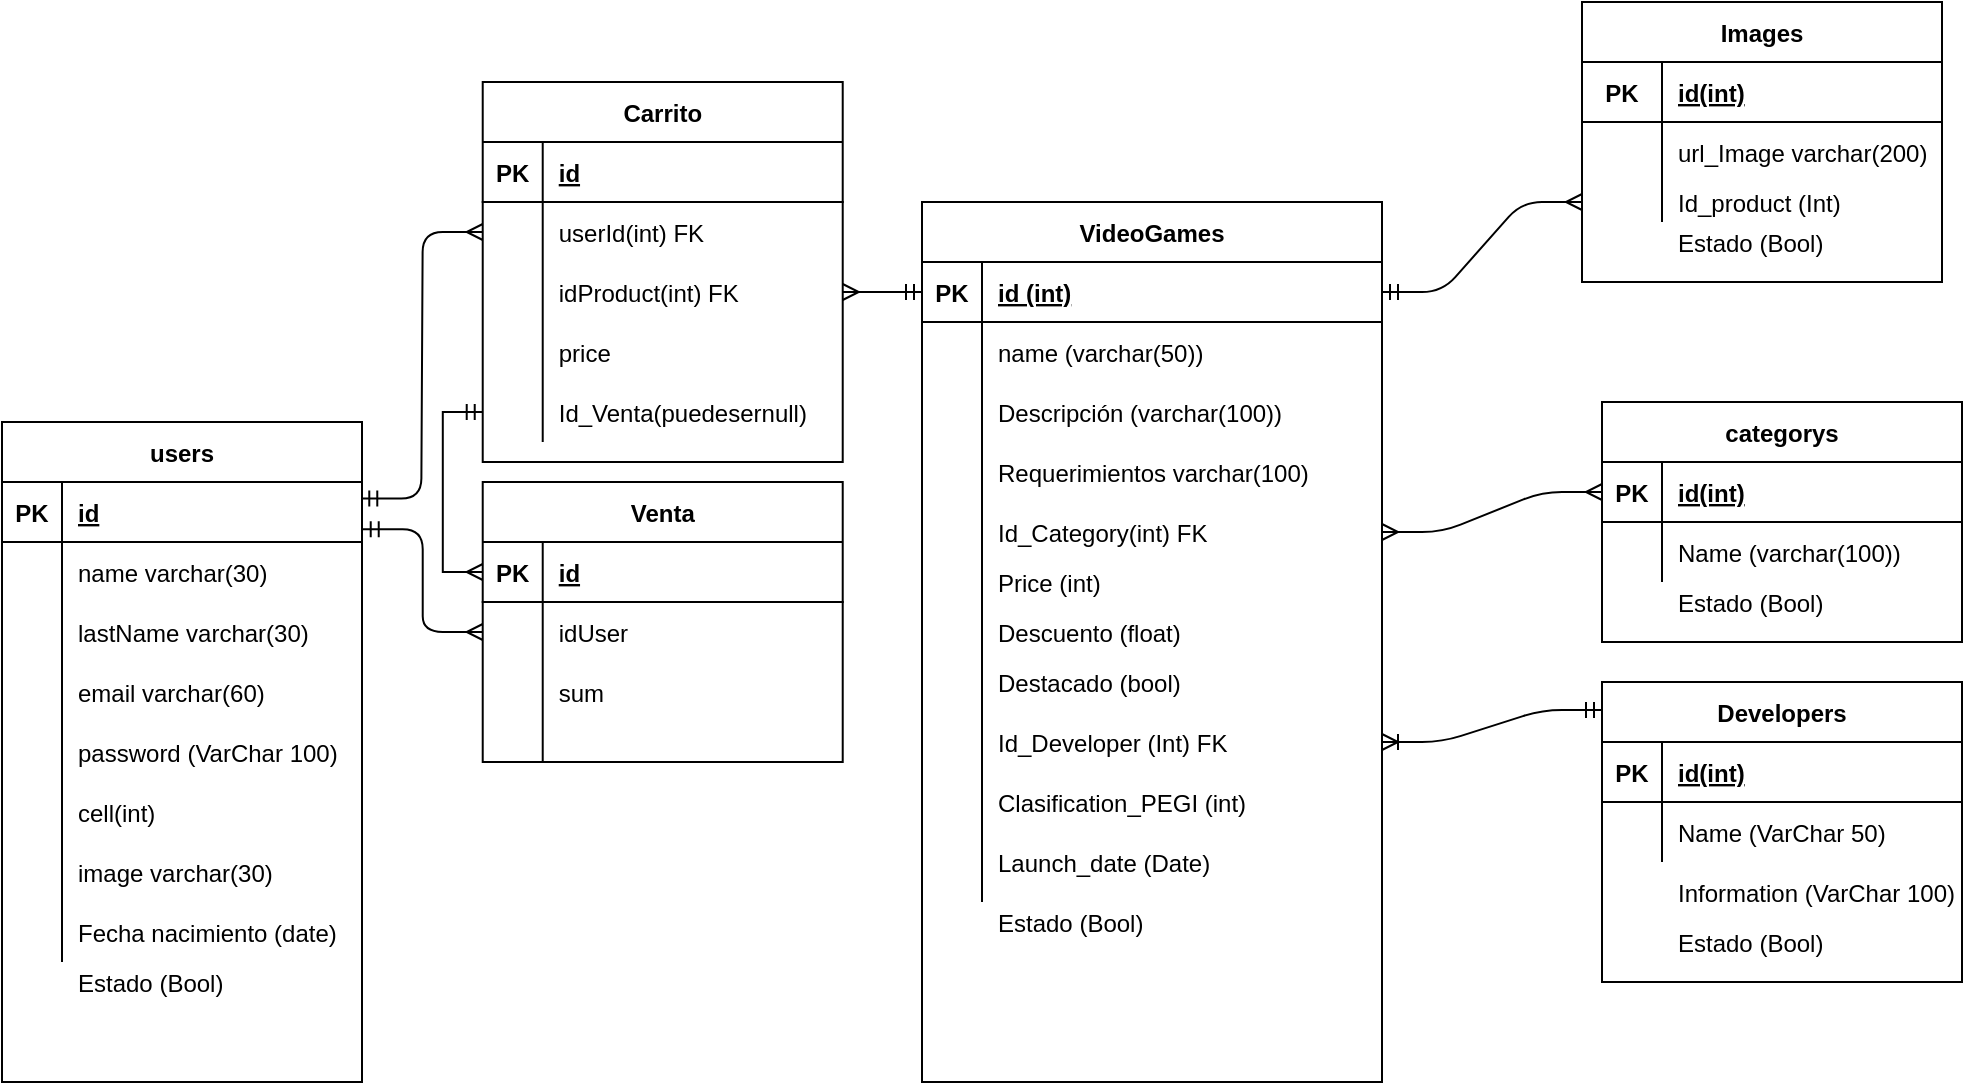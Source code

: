 <mxfile version="15.6.8" type="device"><diagram name="Modelo relacional" id="6133507b-19e7-1e82-6fc7-422aa6c4b21f"><mxGraphModel dx="998" dy="548" grid="1" gridSize="10" guides="1" tooltips="1" connect="1" arrows="1" fold="1" page="1" pageScale="1" pageWidth="1100" pageHeight="850" background="none" math="0" shadow="0"><root><mxCell id="0"/><mxCell id="1" parent="0"/><mxCell id="cuTHLiS8lx6XNoik2jn8-1" value="VideoGames" style="shape=table;startSize=30;container=1;collapsible=1;childLayout=tableLayout;fixedRows=1;rowLines=0;fontStyle=1;align=center;resizeLast=1;" parent="1" vertex="1"><mxGeometry x="480" y="260" width="230" height="440" as="geometry"/></mxCell><mxCell id="cuTHLiS8lx6XNoik2jn8-2" value="" style="shape=partialRectangle;collapsible=0;dropTarget=0;pointerEvents=0;fillColor=none;top=0;left=0;bottom=1;right=0;points=[[0,0.5],[1,0.5]];portConstraint=eastwest;" parent="cuTHLiS8lx6XNoik2jn8-1" vertex="1"><mxGeometry y="30" width="230" height="30" as="geometry"/></mxCell><mxCell id="cuTHLiS8lx6XNoik2jn8-3" value="PK" style="shape=partialRectangle;connectable=0;fillColor=none;top=0;left=0;bottom=0;right=0;fontStyle=1;overflow=hidden;" parent="cuTHLiS8lx6XNoik2jn8-2" vertex="1"><mxGeometry width="30" height="30" as="geometry"><mxRectangle width="30" height="30" as="alternateBounds"/></mxGeometry></mxCell><mxCell id="cuTHLiS8lx6XNoik2jn8-4" value="id (int)" style="shape=partialRectangle;connectable=0;fillColor=none;top=0;left=0;bottom=0;right=0;align=left;spacingLeft=6;fontStyle=5;overflow=hidden;" parent="cuTHLiS8lx6XNoik2jn8-2" vertex="1"><mxGeometry x="30" width="200" height="30" as="geometry"><mxRectangle width="200" height="30" as="alternateBounds"/></mxGeometry></mxCell><mxCell id="cuTHLiS8lx6XNoik2jn8-5" value="" style="shape=partialRectangle;collapsible=0;dropTarget=0;pointerEvents=0;fillColor=none;top=0;left=0;bottom=0;right=0;points=[[0,0.5],[1,0.5]];portConstraint=eastwest;" parent="cuTHLiS8lx6XNoik2jn8-1" vertex="1"><mxGeometry y="60" width="230" height="30" as="geometry"/></mxCell><mxCell id="cuTHLiS8lx6XNoik2jn8-6" value="" style="shape=partialRectangle;connectable=0;fillColor=none;top=0;left=0;bottom=0;right=0;editable=1;overflow=hidden;" parent="cuTHLiS8lx6XNoik2jn8-5" vertex="1"><mxGeometry width="30" height="30" as="geometry"><mxRectangle width="30" height="30" as="alternateBounds"/></mxGeometry></mxCell><mxCell id="cuTHLiS8lx6XNoik2jn8-7" value="name (varchar(50))    " style="shape=partialRectangle;connectable=0;fillColor=none;top=0;left=0;bottom=0;right=0;align=left;spacingLeft=6;overflow=hidden;" parent="cuTHLiS8lx6XNoik2jn8-5" vertex="1"><mxGeometry x="30" width="200" height="30" as="geometry"><mxRectangle width="200" height="30" as="alternateBounds"/></mxGeometry></mxCell><mxCell id="cuTHLiS8lx6XNoik2jn8-8" value="" style="shape=partialRectangle;collapsible=0;dropTarget=0;pointerEvents=0;fillColor=none;top=0;left=0;bottom=0;right=0;points=[[0,0.5],[1,0.5]];portConstraint=eastwest;" parent="cuTHLiS8lx6XNoik2jn8-1" vertex="1"><mxGeometry y="90" width="230" height="30" as="geometry"/></mxCell><mxCell id="cuTHLiS8lx6XNoik2jn8-9" value="" style="shape=partialRectangle;connectable=0;fillColor=none;top=0;left=0;bottom=0;right=0;editable=1;overflow=hidden;" parent="cuTHLiS8lx6XNoik2jn8-8" vertex="1"><mxGeometry width="30" height="30" as="geometry"><mxRectangle width="30" height="30" as="alternateBounds"/></mxGeometry></mxCell><mxCell id="cuTHLiS8lx6XNoik2jn8-10" value="Descripción (varchar(100))" style="shape=partialRectangle;connectable=0;fillColor=none;top=0;left=0;bottom=0;right=0;align=left;spacingLeft=6;overflow=hidden;" parent="cuTHLiS8lx6XNoik2jn8-8" vertex="1"><mxGeometry x="30" width="200" height="30" as="geometry"><mxRectangle width="200" height="30" as="alternateBounds"/></mxGeometry></mxCell><mxCell id="cuTHLiS8lx6XNoik2jn8-20" value="" style="shape=partialRectangle;collapsible=0;dropTarget=0;pointerEvents=0;fillColor=none;top=0;left=0;bottom=0;right=0;points=[[0,0.5],[1,0.5]];portConstraint=eastwest;" parent="cuTHLiS8lx6XNoik2jn8-1" vertex="1"><mxGeometry y="120" width="230" height="30" as="geometry"/></mxCell><mxCell id="cuTHLiS8lx6XNoik2jn8-21" value="" style="shape=partialRectangle;connectable=0;fillColor=none;top=0;left=0;bottom=0;right=0;editable=1;overflow=hidden;" parent="cuTHLiS8lx6XNoik2jn8-20" vertex="1"><mxGeometry width="30" height="30" as="geometry"><mxRectangle width="30" height="30" as="alternateBounds"/></mxGeometry></mxCell><mxCell id="cuTHLiS8lx6XNoik2jn8-22" value="Requerimientos varchar(100)" style="shape=partialRectangle;connectable=0;fillColor=none;top=0;left=0;bottom=0;right=0;align=left;spacingLeft=6;overflow=hidden;" parent="cuTHLiS8lx6XNoik2jn8-20" vertex="1"><mxGeometry x="30" width="200" height="30" as="geometry"><mxRectangle width="200" height="30" as="alternateBounds"/></mxGeometry></mxCell><mxCell id="cuTHLiS8lx6XNoik2jn8-11" value="" style="shape=partialRectangle;collapsible=0;dropTarget=0;pointerEvents=0;fillColor=none;top=0;left=0;bottom=0;right=0;points=[[0,0.5],[1,0.5]];portConstraint=eastwest;" parent="cuTHLiS8lx6XNoik2jn8-1" vertex="1"><mxGeometry y="150" width="230" height="30" as="geometry"/></mxCell><mxCell id="cuTHLiS8lx6XNoik2jn8-12" value="" style="shape=partialRectangle;connectable=0;fillColor=none;top=0;left=0;bottom=0;right=0;editable=1;overflow=hidden;" parent="cuTHLiS8lx6XNoik2jn8-11" vertex="1"><mxGeometry width="30" height="30" as="geometry"><mxRectangle width="30" height="30" as="alternateBounds"/></mxGeometry></mxCell><mxCell id="cuTHLiS8lx6XNoik2jn8-13" value="Id_Category(int) FK" style="shape=partialRectangle;connectable=0;fillColor=none;top=0;left=0;bottom=0;right=0;align=left;spacingLeft=6;overflow=hidden;" parent="cuTHLiS8lx6XNoik2jn8-11" vertex="1"><mxGeometry x="30" width="200" height="30" as="geometry"><mxRectangle width="200" height="30" as="alternateBounds"/></mxGeometry></mxCell><mxCell id="cuTHLiS8lx6XNoik2jn8-14" value="" style="shape=partialRectangle;collapsible=0;dropTarget=0;pointerEvents=0;fillColor=none;top=0;left=0;bottom=0;right=0;points=[[0,0.5],[1,0.5]];portConstraint=eastwest;" parent="cuTHLiS8lx6XNoik2jn8-1" vertex="1"><mxGeometry y="180" width="230" height="20" as="geometry"/></mxCell><mxCell id="cuTHLiS8lx6XNoik2jn8-15" value="" style="shape=partialRectangle;connectable=0;fillColor=none;top=0;left=0;bottom=0;right=0;editable=1;overflow=hidden;" parent="cuTHLiS8lx6XNoik2jn8-14" vertex="1"><mxGeometry width="30" height="20" as="geometry"><mxRectangle width="30" height="20" as="alternateBounds"/></mxGeometry></mxCell><mxCell id="cuTHLiS8lx6XNoik2jn8-16" value="Price (int)" style="shape=partialRectangle;connectable=0;fillColor=none;top=0;left=0;bottom=0;right=0;align=left;spacingLeft=6;overflow=hidden;" parent="cuTHLiS8lx6XNoik2jn8-14" vertex="1"><mxGeometry x="30" width="200" height="20" as="geometry"><mxRectangle width="200" height="20" as="alternateBounds"/></mxGeometry></mxCell><mxCell id="cuTHLiS8lx6XNoik2jn8-17" value="" style="shape=partialRectangle;collapsible=0;dropTarget=0;pointerEvents=0;fillColor=none;top=0;left=0;bottom=0;right=0;points=[[0,0.5],[1,0.5]];portConstraint=eastwest;" parent="cuTHLiS8lx6XNoik2jn8-1" vertex="1"><mxGeometry y="200" width="230" height="20" as="geometry"/></mxCell><mxCell id="cuTHLiS8lx6XNoik2jn8-18" value="" style="shape=partialRectangle;connectable=0;fillColor=none;top=0;left=0;bottom=0;right=0;editable=1;overflow=hidden;" parent="cuTHLiS8lx6XNoik2jn8-17" vertex="1"><mxGeometry width="30" height="20" as="geometry"><mxRectangle width="30" height="20" as="alternateBounds"/></mxGeometry></mxCell><mxCell id="cuTHLiS8lx6XNoik2jn8-19" value="" style="shape=partialRectangle;connectable=0;fillColor=none;top=0;left=0;bottom=0;right=0;align=left;spacingLeft=6;overflow=hidden;" parent="cuTHLiS8lx6XNoik2jn8-17" vertex="1"><mxGeometry x="30" width="200" height="20" as="geometry"><mxRectangle width="200" height="20" as="alternateBounds"/></mxGeometry></mxCell><mxCell id="cuTHLiS8lx6XNoik2jn8-29" value="" style="shape=partialRectangle;collapsible=0;dropTarget=0;pointerEvents=0;fillColor=none;top=0;left=0;bottom=0;right=0;points=[[0,0.5],[1,0.5]];portConstraint=eastwest;" parent="cuTHLiS8lx6XNoik2jn8-1" vertex="1"><mxGeometry y="220" width="230" height="30" as="geometry"/></mxCell><mxCell id="cuTHLiS8lx6XNoik2jn8-30" value="" style="shape=partialRectangle;connectable=0;fillColor=none;top=0;left=0;bottom=0;right=0;editable=1;overflow=hidden;" parent="cuTHLiS8lx6XNoik2jn8-29" vertex="1"><mxGeometry width="30" height="30" as="geometry"><mxRectangle width="30" height="30" as="alternateBounds"/></mxGeometry></mxCell><mxCell id="cuTHLiS8lx6XNoik2jn8-31" value="" style="shape=partialRectangle;connectable=0;fillColor=none;top=0;left=0;bottom=0;right=0;align=left;spacingLeft=6;overflow=hidden;" parent="cuTHLiS8lx6XNoik2jn8-29" vertex="1"><mxGeometry x="30" width="200" height="30" as="geometry"><mxRectangle width="200" height="30" as="alternateBounds"/></mxGeometry></mxCell><mxCell id="cuTHLiS8lx6XNoik2jn8-32" value="" style="shape=partialRectangle;collapsible=0;dropTarget=0;pointerEvents=0;fillColor=none;top=0;left=0;bottom=0;right=0;points=[[0,0.5],[1,0.5]];portConstraint=eastwest;" parent="cuTHLiS8lx6XNoik2jn8-1" vertex="1"><mxGeometry y="250" width="230" height="100" as="geometry"/></mxCell><mxCell id="cuTHLiS8lx6XNoik2jn8-33" value="" style="shape=partialRectangle;connectable=0;fillColor=none;top=0;left=0;bottom=0;right=0;editable=1;overflow=hidden;" parent="cuTHLiS8lx6XNoik2jn8-32" vertex="1"><mxGeometry width="30" height="100" as="geometry"><mxRectangle width="30" height="100" as="alternateBounds"/></mxGeometry></mxCell><mxCell id="cuTHLiS8lx6XNoik2jn8-34" value="" style="shape=partialRectangle;connectable=0;fillColor=none;top=0;left=0;bottom=0;right=0;align=left;spacingLeft=6;overflow=hidden;" parent="cuTHLiS8lx6XNoik2jn8-32" vertex="1"><mxGeometry x="30" width="200" height="100" as="geometry"><mxRectangle width="200" height="100" as="alternateBounds"/></mxGeometry></mxCell><mxCell id="cuTHLiS8lx6XNoik2jn8-35" value="categorys" style="shape=table;startSize=30;container=1;collapsible=1;childLayout=tableLayout;fixedRows=1;rowLines=0;fontStyle=1;align=center;resizeLast=1;" parent="1" vertex="1"><mxGeometry x="820" y="360" width="180" height="120" as="geometry"/></mxCell><mxCell id="cuTHLiS8lx6XNoik2jn8-36" value="" style="shape=partialRectangle;collapsible=0;dropTarget=0;pointerEvents=0;fillColor=none;top=0;left=0;bottom=1;right=0;points=[[0,0.5],[1,0.5]];portConstraint=eastwest;" parent="cuTHLiS8lx6XNoik2jn8-35" vertex="1"><mxGeometry y="30" width="180" height="30" as="geometry"/></mxCell><mxCell id="cuTHLiS8lx6XNoik2jn8-37" value="PK" style="shape=partialRectangle;connectable=0;fillColor=none;top=0;left=0;bottom=0;right=0;fontStyle=1;overflow=hidden;" parent="cuTHLiS8lx6XNoik2jn8-36" vertex="1"><mxGeometry width="30" height="30" as="geometry"><mxRectangle width="30" height="30" as="alternateBounds"/></mxGeometry></mxCell><mxCell id="cuTHLiS8lx6XNoik2jn8-38" value="id(int)" style="shape=partialRectangle;connectable=0;fillColor=none;top=0;left=0;bottom=0;right=0;align=left;spacingLeft=6;fontStyle=5;overflow=hidden;" parent="cuTHLiS8lx6XNoik2jn8-36" vertex="1"><mxGeometry x="30" width="150" height="30" as="geometry"><mxRectangle width="150" height="30" as="alternateBounds"/></mxGeometry></mxCell><mxCell id="cuTHLiS8lx6XNoik2jn8-39" value="" style="shape=partialRectangle;collapsible=0;dropTarget=0;pointerEvents=0;fillColor=none;top=0;left=0;bottom=0;right=0;points=[[0,0.5],[1,0.5]];portConstraint=eastwest;" parent="cuTHLiS8lx6XNoik2jn8-35" vertex="1"><mxGeometry y="60" width="180" height="30" as="geometry"/></mxCell><mxCell id="cuTHLiS8lx6XNoik2jn8-40" value="" style="shape=partialRectangle;connectable=0;fillColor=none;top=0;left=0;bottom=0;right=0;editable=1;overflow=hidden;" parent="cuTHLiS8lx6XNoik2jn8-39" vertex="1"><mxGeometry width="30" height="30" as="geometry"><mxRectangle width="30" height="30" as="alternateBounds"/></mxGeometry></mxCell><mxCell id="cuTHLiS8lx6XNoik2jn8-41" value="Name (varchar(100))" style="shape=partialRectangle;connectable=0;fillColor=none;top=0;left=0;bottom=0;right=0;align=left;spacingLeft=6;overflow=hidden;" parent="cuTHLiS8lx6XNoik2jn8-39" vertex="1"><mxGeometry x="30" width="150" height="30" as="geometry"><mxRectangle width="150" height="30" as="alternateBounds"/></mxGeometry></mxCell><mxCell id="cuTHLiS8lx6XNoik2jn8-42" value="" style="edgeStyle=entityRelationEdgeStyle;fontSize=12;html=1;endArrow=ERmany;startArrow=ERmany;endFill=0;exitX=0;exitY=0.5;exitDx=0;exitDy=0;startFill=0;entryX=1;entryY=0.5;entryDx=0;entryDy=0;" parent="1" source="cuTHLiS8lx6XNoik2jn8-36" target="cuTHLiS8lx6XNoik2jn8-11" edge="1"><mxGeometry width="100" height="100" relative="1" as="geometry"><mxPoint x="780" y="520" as="sourcePoint"/><mxPoint x="770" y="470" as="targetPoint"/></mxGeometry></mxCell><mxCell id="cuTHLiS8lx6XNoik2jn8-43" value="Images" style="shape=table;startSize=30;container=1;collapsible=1;childLayout=tableLayout;fixedRows=1;rowLines=0;fontStyle=1;align=center;resizeLast=1;" parent="1" vertex="1"><mxGeometry x="810" y="160" width="180" height="140" as="geometry"/></mxCell><mxCell id="cuTHLiS8lx6XNoik2jn8-44" value="" style="shape=partialRectangle;collapsible=0;dropTarget=0;pointerEvents=0;fillColor=none;top=0;left=0;bottom=1;right=0;points=[[0,0.5],[1,0.5]];portConstraint=eastwest;" parent="cuTHLiS8lx6XNoik2jn8-43" vertex="1"><mxGeometry y="30" width="180" height="30" as="geometry"/></mxCell><mxCell id="cuTHLiS8lx6XNoik2jn8-45" value="PK" style="shape=partialRectangle;connectable=0;fillColor=none;top=0;left=0;bottom=0;right=0;fontStyle=1;overflow=hidden;" parent="cuTHLiS8lx6XNoik2jn8-44" vertex="1"><mxGeometry width="40" height="30" as="geometry"><mxRectangle width="40" height="30" as="alternateBounds"/></mxGeometry></mxCell><mxCell id="cuTHLiS8lx6XNoik2jn8-46" value="id(int)" style="shape=partialRectangle;connectable=0;fillColor=none;top=0;left=0;bottom=0;right=0;align=left;spacingLeft=6;fontStyle=5;overflow=hidden;" parent="cuTHLiS8lx6XNoik2jn8-44" vertex="1"><mxGeometry x="40" width="140" height="30" as="geometry"><mxRectangle width="140" height="30" as="alternateBounds"/></mxGeometry></mxCell><mxCell id="cuTHLiS8lx6XNoik2jn8-47" value="" style="shape=partialRectangle;collapsible=0;dropTarget=0;pointerEvents=0;fillColor=none;top=0;left=0;bottom=0;right=0;points=[[0,0.5],[1,0.5]];portConstraint=eastwest;" parent="cuTHLiS8lx6XNoik2jn8-43" vertex="1"><mxGeometry y="60" width="180" height="30" as="geometry"/></mxCell><mxCell id="cuTHLiS8lx6XNoik2jn8-48" value="" style="shape=partialRectangle;connectable=0;fillColor=none;top=0;left=0;bottom=0;right=0;editable=1;overflow=hidden;" parent="cuTHLiS8lx6XNoik2jn8-47" vertex="1"><mxGeometry width="40" height="30" as="geometry"><mxRectangle width="40" height="30" as="alternateBounds"/></mxGeometry></mxCell><mxCell id="cuTHLiS8lx6XNoik2jn8-49" value="url_Image varchar(200)" style="shape=partialRectangle;connectable=0;fillColor=none;top=0;left=0;bottom=0;right=0;align=left;spacingLeft=6;overflow=hidden;" parent="cuTHLiS8lx6XNoik2jn8-47" vertex="1"><mxGeometry x="40" width="140" height="30" as="geometry"><mxRectangle width="140" height="30" as="alternateBounds"/></mxGeometry></mxCell><mxCell id="cuTHLiS8lx6XNoik2jn8-50" value="" style="shape=partialRectangle;collapsible=0;dropTarget=0;pointerEvents=0;fillColor=none;top=0;left=0;bottom=0;right=0;points=[[0,0.5],[1,0.5]];portConstraint=eastwest;" parent="cuTHLiS8lx6XNoik2jn8-43" vertex="1"><mxGeometry y="90" width="180" height="20" as="geometry"/></mxCell><mxCell id="cuTHLiS8lx6XNoik2jn8-51" value="" style="shape=partialRectangle;connectable=0;fillColor=none;top=0;left=0;bottom=0;right=0;editable=1;overflow=hidden;" parent="cuTHLiS8lx6XNoik2jn8-50" vertex="1"><mxGeometry width="40" height="20" as="geometry"><mxRectangle width="40" height="20" as="alternateBounds"/></mxGeometry></mxCell><mxCell id="cuTHLiS8lx6XNoik2jn8-52" value="Id_product (Int)" style="shape=partialRectangle;connectable=0;fillColor=none;top=0;left=0;bottom=0;right=0;align=left;spacingLeft=6;overflow=hidden;" parent="cuTHLiS8lx6XNoik2jn8-50" vertex="1"><mxGeometry x="40" width="140" height="20" as="geometry"><mxRectangle width="140" height="20" as="alternateBounds"/></mxGeometry></mxCell><mxCell id="cuTHLiS8lx6XNoik2jn8-53" value="" style="edgeStyle=entityRelationEdgeStyle;fontSize=12;html=1;endArrow=ERmany;startArrow=ERmandOne;endFill=0;exitX=1;exitY=0.5;exitDx=0;exitDy=0;" parent="1" source="cuTHLiS8lx6XNoik2jn8-2" target="cuTHLiS8lx6XNoik2jn8-50" edge="1"><mxGeometry width="100" height="100" relative="1" as="geometry"><mxPoint x="1259.54" y="475.56" as="sourcePoint"/><mxPoint x="1320" y="520" as="targetPoint"/></mxGeometry></mxCell><mxCell id="cuTHLiS8lx6XNoik2jn8-54" value="Descuento (float)" style="shape=partialRectangle;connectable=0;fillColor=none;top=0;left=0;bottom=0;right=0;align=left;spacingLeft=6;overflow=hidden;" parent="1" vertex="1"><mxGeometry x="510" y="460" width="200" height="30" as="geometry"><mxRectangle width="200" height="30" as="alternateBounds"/></mxGeometry></mxCell><mxCell id="cuTHLiS8lx6XNoik2jn8-55" value="Destacado (bool)" style="shape=partialRectangle;connectable=0;fillColor=none;top=0;left=0;bottom=0;right=0;align=left;spacingLeft=6;overflow=hidden;" parent="1" vertex="1"><mxGeometry x="510" y="490" width="200" height="20" as="geometry"><mxRectangle width="200" height="20" as="alternateBounds"/></mxGeometry></mxCell><mxCell id="cuTHLiS8lx6XNoik2jn8-57" value="Id_Developer (Int) FK" style="shape=partialRectangle;connectable=0;fillColor=none;top=0;left=0;bottom=0;right=0;align=left;spacingLeft=6;overflow=hidden;" parent="1" vertex="1"><mxGeometry x="510" y="520" width="200" height="20" as="geometry"><mxRectangle width="200" height="20" as="alternateBounds"/></mxGeometry></mxCell><mxCell id="cuTHLiS8lx6XNoik2jn8-58" value="Developers" style="shape=table;startSize=30;container=1;collapsible=1;childLayout=tableLayout;fixedRows=1;rowLines=0;fontStyle=1;align=center;resizeLast=1;" parent="1" vertex="1"><mxGeometry x="820" y="500" width="180" height="150" as="geometry"/></mxCell><mxCell id="cuTHLiS8lx6XNoik2jn8-59" value="" style="shape=partialRectangle;collapsible=0;dropTarget=0;pointerEvents=0;fillColor=none;top=0;left=0;bottom=1;right=0;points=[[0,0.5],[1,0.5]];portConstraint=eastwest;" parent="cuTHLiS8lx6XNoik2jn8-58" vertex="1"><mxGeometry y="30" width="180" height="30" as="geometry"/></mxCell><mxCell id="cuTHLiS8lx6XNoik2jn8-60" value="PK" style="shape=partialRectangle;connectable=0;fillColor=none;top=0;left=0;bottom=0;right=0;fontStyle=1;overflow=hidden;" parent="cuTHLiS8lx6XNoik2jn8-59" vertex="1"><mxGeometry width="30" height="30" as="geometry"><mxRectangle width="30" height="30" as="alternateBounds"/></mxGeometry></mxCell><mxCell id="cuTHLiS8lx6XNoik2jn8-61" value="id(int)" style="shape=partialRectangle;connectable=0;fillColor=none;top=0;left=0;bottom=0;right=0;align=left;spacingLeft=6;fontStyle=5;overflow=hidden;" parent="cuTHLiS8lx6XNoik2jn8-59" vertex="1"><mxGeometry x="30" width="150" height="30" as="geometry"><mxRectangle width="150" height="30" as="alternateBounds"/></mxGeometry></mxCell><mxCell id="cuTHLiS8lx6XNoik2jn8-62" value="" style="shape=partialRectangle;collapsible=0;dropTarget=0;pointerEvents=0;fillColor=none;top=0;left=0;bottom=0;right=0;points=[[0,0.5],[1,0.5]];portConstraint=eastwest;" parent="cuTHLiS8lx6XNoik2jn8-58" vertex="1"><mxGeometry y="60" width="180" height="30" as="geometry"/></mxCell><mxCell id="cuTHLiS8lx6XNoik2jn8-63" value="" style="shape=partialRectangle;connectable=0;fillColor=none;top=0;left=0;bottom=0;right=0;editable=1;overflow=hidden;" parent="cuTHLiS8lx6XNoik2jn8-62" vertex="1"><mxGeometry width="30" height="30" as="geometry"><mxRectangle width="30" height="30" as="alternateBounds"/></mxGeometry></mxCell><mxCell id="cuTHLiS8lx6XNoik2jn8-64" value="Name (VarChar 50)" style="shape=partialRectangle;connectable=0;fillColor=none;top=0;left=0;bottom=0;right=0;align=left;spacingLeft=6;overflow=hidden;" parent="cuTHLiS8lx6XNoik2jn8-62" vertex="1"><mxGeometry x="30" width="150" height="30" as="geometry"><mxRectangle width="150" height="30" as="alternateBounds"/></mxGeometry></mxCell><mxCell id="cuTHLiS8lx6XNoik2jn8-65" value="" style="edgeStyle=entityRelationEdgeStyle;fontSize=12;html=1;endArrow=ERmandOne;startArrow=ERoneToMany;endFill=0;startFill=0;" parent="1" edge="1"><mxGeometry width="100" height="100" relative="1" as="geometry"><mxPoint x="710" y="530" as="sourcePoint"/><mxPoint x="820" y="514" as="targetPoint"/></mxGeometry></mxCell><mxCell id="cuTHLiS8lx6XNoik2jn8-66" value="users" style="shape=table;startSize=30;container=1;collapsible=1;childLayout=tableLayout;fixedRows=1;rowLines=0;fontStyle=1;align=center;resizeLast=1;" parent="1" vertex="1"><mxGeometry x="20" y="370" width="180" height="330" as="geometry"/></mxCell><mxCell id="cuTHLiS8lx6XNoik2jn8-67" value="" style="shape=partialRectangle;collapsible=0;dropTarget=0;pointerEvents=0;fillColor=none;top=0;left=0;bottom=1;right=0;points=[[0,0.5],[1,0.5]];portConstraint=eastwest;" parent="cuTHLiS8lx6XNoik2jn8-66" vertex="1"><mxGeometry y="30" width="180" height="30" as="geometry"/></mxCell><mxCell id="cuTHLiS8lx6XNoik2jn8-68" value="PK" style="shape=partialRectangle;connectable=0;fillColor=none;top=0;left=0;bottom=0;right=0;fontStyle=1;overflow=hidden;" parent="cuTHLiS8lx6XNoik2jn8-67" vertex="1"><mxGeometry width="30" height="30" as="geometry"><mxRectangle width="30" height="30" as="alternateBounds"/></mxGeometry></mxCell><mxCell id="cuTHLiS8lx6XNoik2jn8-69" value="id" style="shape=partialRectangle;connectable=0;fillColor=none;top=0;left=0;bottom=0;right=0;align=left;spacingLeft=6;fontStyle=5;overflow=hidden;" parent="cuTHLiS8lx6XNoik2jn8-67" vertex="1"><mxGeometry x="30" width="150" height="30" as="geometry"><mxRectangle width="150" height="30" as="alternateBounds"/></mxGeometry></mxCell><mxCell id="cuTHLiS8lx6XNoik2jn8-70" value="" style="shape=partialRectangle;collapsible=0;dropTarget=0;pointerEvents=0;fillColor=none;top=0;left=0;bottom=0;right=0;points=[[0,0.5],[1,0.5]];portConstraint=eastwest;" parent="cuTHLiS8lx6XNoik2jn8-66" vertex="1"><mxGeometry y="60" width="180" height="30" as="geometry"/></mxCell><mxCell id="cuTHLiS8lx6XNoik2jn8-71" value="" style="shape=partialRectangle;connectable=0;fillColor=none;top=0;left=0;bottom=0;right=0;editable=1;overflow=hidden;" parent="cuTHLiS8lx6XNoik2jn8-70" vertex="1"><mxGeometry width="30" height="30" as="geometry"><mxRectangle width="30" height="30" as="alternateBounds"/></mxGeometry></mxCell><mxCell id="cuTHLiS8lx6XNoik2jn8-72" value="name varchar(30)" style="shape=partialRectangle;connectable=0;fillColor=none;top=0;left=0;bottom=0;right=0;align=left;spacingLeft=6;overflow=hidden;" parent="cuTHLiS8lx6XNoik2jn8-70" vertex="1"><mxGeometry x="30" width="150" height="30" as="geometry"><mxRectangle width="150" height="30" as="alternateBounds"/></mxGeometry></mxCell><mxCell id="cuTHLiS8lx6XNoik2jn8-73" value="" style="shape=partialRectangle;collapsible=0;dropTarget=0;pointerEvents=0;fillColor=none;top=0;left=0;bottom=0;right=0;points=[[0,0.5],[1,0.5]];portConstraint=eastwest;" parent="cuTHLiS8lx6XNoik2jn8-66" vertex="1"><mxGeometry y="90" width="180" height="30" as="geometry"/></mxCell><mxCell id="cuTHLiS8lx6XNoik2jn8-74" value="" style="shape=partialRectangle;connectable=0;fillColor=none;top=0;left=0;bottom=0;right=0;editable=1;overflow=hidden;" parent="cuTHLiS8lx6XNoik2jn8-73" vertex="1"><mxGeometry width="30" height="30" as="geometry"><mxRectangle width="30" height="30" as="alternateBounds"/></mxGeometry></mxCell><mxCell id="cuTHLiS8lx6XNoik2jn8-75" value="lastName varchar(30)" style="shape=partialRectangle;connectable=0;fillColor=none;top=0;left=0;bottom=0;right=0;align=left;spacingLeft=6;overflow=hidden;" parent="cuTHLiS8lx6XNoik2jn8-73" vertex="1"><mxGeometry x="30" width="150" height="30" as="geometry"><mxRectangle width="150" height="30" as="alternateBounds"/></mxGeometry></mxCell><mxCell id="cuTHLiS8lx6XNoik2jn8-76" value="" style="shape=partialRectangle;collapsible=0;dropTarget=0;pointerEvents=0;fillColor=none;top=0;left=0;bottom=0;right=0;points=[[0,0.5],[1,0.5]];portConstraint=eastwest;" parent="cuTHLiS8lx6XNoik2jn8-66" vertex="1"><mxGeometry y="120" width="180" height="30" as="geometry"/></mxCell><mxCell id="cuTHLiS8lx6XNoik2jn8-77" value="" style="shape=partialRectangle;connectable=0;fillColor=none;top=0;left=0;bottom=0;right=0;editable=1;overflow=hidden;" parent="cuTHLiS8lx6XNoik2jn8-76" vertex="1"><mxGeometry width="30" height="30" as="geometry"><mxRectangle width="30" height="30" as="alternateBounds"/></mxGeometry></mxCell><mxCell id="cuTHLiS8lx6XNoik2jn8-78" value="email varchar(60)" style="shape=partialRectangle;connectable=0;fillColor=none;top=0;left=0;bottom=0;right=0;align=left;spacingLeft=6;overflow=hidden;" parent="cuTHLiS8lx6XNoik2jn8-76" vertex="1"><mxGeometry x="30" width="150" height="30" as="geometry"><mxRectangle width="150" height="30" as="alternateBounds"/></mxGeometry></mxCell><mxCell id="cuTHLiS8lx6XNoik2jn8-79" value="" style="shape=partialRectangle;collapsible=0;dropTarget=0;pointerEvents=0;fillColor=none;top=0;left=0;bottom=0;right=0;points=[[0,0.5],[1,0.5]];portConstraint=eastwest;" parent="cuTHLiS8lx6XNoik2jn8-66" vertex="1"><mxGeometry y="150" width="180" height="30" as="geometry"/></mxCell><mxCell id="cuTHLiS8lx6XNoik2jn8-80" value="" style="shape=partialRectangle;connectable=0;fillColor=none;top=0;left=0;bottom=0;right=0;editable=1;overflow=hidden;" parent="cuTHLiS8lx6XNoik2jn8-79" vertex="1"><mxGeometry width="30" height="30" as="geometry"><mxRectangle width="30" height="30" as="alternateBounds"/></mxGeometry></mxCell><mxCell id="cuTHLiS8lx6XNoik2jn8-81" value="password (VarChar 100) " style="shape=partialRectangle;connectable=0;fillColor=none;top=0;left=0;bottom=0;right=0;align=left;spacingLeft=6;overflow=hidden;" parent="cuTHLiS8lx6XNoik2jn8-79" vertex="1"><mxGeometry x="30" width="150" height="30" as="geometry"><mxRectangle width="150" height="30" as="alternateBounds"/></mxGeometry></mxCell><mxCell id="cuTHLiS8lx6XNoik2jn8-82" value="" style="shape=partialRectangle;collapsible=0;dropTarget=0;pointerEvents=0;fillColor=none;top=0;left=0;bottom=0;right=0;points=[[0,0.5],[1,0.5]];portConstraint=eastwest;" parent="cuTHLiS8lx6XNoik2jn8-66" vertex="1"><mxGeometry y="180" width="180" height="30" as="geometry"/></mxCell><mxCell id="cuTHLiS8lx6XNoik2jn8-83" value="" style="shape=partialRectangle;connectable=0;fillColor=none;top=0;left=0;bottom=0;right=0;editable=1;overflow=hidden;" parent="cuTHLiS8lx6XNoik2jn8-82" vertex="1"><mxGeometry width="30" height="30" as="geometry"><mxRectangle width="30" height="30" as="alternateBounds"/></mxGeometry></mxCell><mxCell id="cuTHLiS8lx6XNoik2jn8-84" value="cell(int)" style="shape=partialRectangle;connectable=0;fillColor=none;top=0;left=0;bottom=0;right=0;align=left;spacingLeft=6;overflow=hidden;" parent="cuTHLiS8lx6XNoik2jn8-82" vertex="1"><mxGeometry x="30" width="150" height="30" as="geometry"><mxRectangle width="150" height="30" as="alternateBounds"/></mxGeometry></mxCell><mxCell id="cuTHLiS8lx6XNoik2jn8-85" value="" style="shape=partialRectangle;collapsible=0;dropTarget=0;pointerEvents=0;fillColor=none;top=0;left=0;bottom=0;right=0;points=[[0,0.5],[1,0.5]];portConstraint=eastwest;" parent="cuTHLiS8lx6XNoik2jn8-66" vertex="1"><mxGeometry y="210" width="180" height="30" as="geometry"/></mxCell><mxCell id="cuTHLiS8lx6XNoik2jn8-86" value="" style="shape=partialRectangle;connectable=0;fillColor=none;top=0;left=0;bottom=0;right=0;editable=1;overflow=hidden;" parent="cuTHLiS8lx6XNoik2jn8-85" vertex="1"><mxGeometry width="30" height="30" as="geometry"><mxRectangle width="30" height="30" as="alternateBounds"/></mxGeometry></mxCell><mxCell id="cuTHLiS8lx6XNoik2jn8-87" value="image varchar(30)" style="shape=partialRectangle;connectable=0;fillColor=none;top=0;left=0;bottom=0;right=0;align=left;spacingLeft=6;overflow=hidden;" parent="cuTHLiS8lx6XNoik2jn8-85" vertex="1"><mxGeometry x="30" width="150" height="30" as="geometry"><mxRectangle width="150" height="30" as="alternateBounds"/></mxGeometry></mxCell><mxCell id="cuTHLiS8lx6XNoik2jn8-88" value="" style="shape=partialRectangle;collapsible=0;dropTarget=0;pointerEvents=0;fillColor=none;top=0;left=0;bottom=0;right=0;points=[[0,0.5],[1,0.5]];portConstraint=eastwest;" parent="cuTHLiS8lx6XNoik2jn8-66" vertex="1"><mxGeometry y="240" width="180" height="30" as="geometry"/></mxCell><mxCell id="cuTHLiS8lx6XNoik2jn8-89" value="" style="shape=partialRectangle;connectable=0;fillColor=none;top=0;left=0;bottom=0;right=0;editable=1;overflow=hidden;" parent="cuTHLiS8lx6XNoik2jn8-88" vertex="1"><mxGeometry width="30" height="30" as="geometry"><mxRectangle width="30" height="30" as="alternateBounds"/></mxGeometry></mxCell><mxCell id="cuTHLiS8lx6XNoik2jn8-90" value="" style="shape=partialRectangle;connectable=0;fillColor=none;top=0;left=0;bottom=0;right=0;align=left;spacingLeft=6;overflow=hidden;" parent="cuTHLiS8lx6XNoik2jn8-88" vertex="1"><mxGeometry x="30" width="150" height="30" as="geometry"><mxRectangle width="150" height="30" as="alternateBounds"/></mxGeometry></mxCell><mxCell id="cuTHLiS8lx6XNoik2jn8-91" value="Fecha nacimiento (date)" style="shape=partialRectangle;connectable=0;fillColor=none;top=0;left=0;bottom=0;right=0;align=left;spacingLeft=6;overflow=hidden;" parent="1" vertex="1"><mxGeometry x="50" y="610" width="150" height="30" as="geometry"><mxRectangle width="150" height="30" as="alternateBounds"/></mxGeometry></mxCell><mxCell id="cuTHLiS8lx6XNoik2jn8-92" value="Clasification_PEGI (int)" style="shape=partialRectangle;connectable=0;fillColor=none;top=0;left=0;bottom=0;right=0;align=left;spacingLeft=6;overflow=hidden;" parent="1" vertex="1"><mxGeometry x="510" y="550" width="200" height="20" as="geometry"><mxRectangle width="200" height="20" as="alternateBounds"/></mxGeometry></mxCell><mxCell id="6NVR4_JMI5n1ZPULrn79-2" value="Launch_date (Date)" style="shape=partialRectangle;connectable=0;fillColor=none;top=0;left=0;bottom=0;right=0;align=left;spacingLeft=6;overflow=hidden;" parent="1" vertex="1"><mxGeometry x="510" y="580" width="200" height="20" as="geometry"><mxRectangle width="200" height="20" as="alternateBounds"/></mxGeometry></mxCell><mxCell id="6NVR4_JMI5n1ZPULrn79-3" value="Estado (Bool)" style="shape=partialRectangle;connectable=0;fillColor=none;top=0;left=0;bottom=0;right=0;align=left;spacingLeft=6;overflow=hidden;" parent="1" vertex="1"><mxGeometry x="510" y="610" width="200" height="20" as="geometry"><mxRectangle width="200" height="20" as="alternateBounds"/></mxGeometry></mxCell><mxCell id="6NVR4_JMI5n1ZPULrn79-4" value="Information (VarChar 100)" style="shape=partialRectangle;connectable=0;fillColor=none;top=0;left=0;bottom=0;right=0;align=left;spacingLeft=6;overflow=hidden;" parent="1" vertex="1"><mxGeometry x="850" y="590" width="150" height="30" as="geometry"><mxRectangle width="150" height="30" as="alternateBounds"/></mxGeometry></mxCell><mxCell id="6NVR4_JMI5n1ZPULrn79-5" value="Estado (Bool)" style="shape=partialRectangle;connectable=0;fillColor=none;top=0;left=0;bottom=0;right=0;align=left;spacingLeft=6;overflow=hidden;" parent="1" vertex="1"><mxGeometry x="50" y="640" width="150" height="20" as="geometry"><mxRectangle width="200" height="20" as="alternateBounds"/></mxGeometry></mxCell><mxCell id="6NVR4_JMI5n1ZPULrn79-6" value="Estado (Bool)" style="shape=partialRectangle;connectable=0;fillColor=none;top=0;left=0;bottom=0;right=0;align=left;spacingLeft=6;overflow=hidden;" parent="1" vertex="1"><mxGeometry x="850" y="620" width="150" height="20" as="geometry"><mxRectangle width="200" height="20" as="alternateBounds"/></mxGeometry></mxCell><mxCell id="6NVR4_JMI5n1ZPULrn79-7" value="Estado (Bool)" style="shape=partialRectangle;connectable=0;fillColor=none;top=0;left=0;bottom=0;right=0;align=left;spacingLeft=6;overflow=hidden;" parent="1" vertex="1"><mxGeometry x="850" y="450" width="150" height="20" as="geometry"><mxRectangle width="200" height="20" as="alternateBounds"/></mxGeometry></mxCell><mxCell id="6NVR4_JMI5n1ZPULrn79-8" value="Estado (Bool)" style="shape=partialRectangle;connectable=0;fillColor=none;top=0;left=0;bottom=0;right=0;align=left;spacingLeft=6;overflow=hidden;" parent="1" vertex="1"><mxGeometry x="850" y="270" width="150" height="20" as="geometry"><mxRectangle width="200" height="20" as="alternateBounds"/></mxGeometry></mxCell><mxCell id="6NVR4_JMI5n1ZPULrn79-9" value="Carrito" style="shape=table;startSize=30;container=1;collapsible=1;childLayout=tableLayout;fixedRows=1;rowLines=0;fontStyle=1;align=center;resizeLast=1;" parent="1" vertex="1"><mxGeometry x="260.36" y="200" width="180" height="190" as="geometry"/></mxCell><mxCell id="6NVR4_JMI5n1ZPULrn79-10" value="" style="shape=partialRectangle;collapsible=0;dropTarget=0;pointerEvents=0;fillColor=none;top=0;left=0;bottom=1;right=0;points=[[0,0.5],[1,0.5]];portConstraint=eastwest;" parent="6NVR4_JMI5n1ZPULrn79-9" vertex="1"><mxGeometry y="30" width="180" height="30" as="geometry"/></mxCell><mxCell id="6NVR4_JMI5n1ZPULrn79-11" value="PK" style="shape=partialRectangle;connectable=0;fillColor=none;top=0;left=0;bottom=0;right=0;fontStyle=1;overflow=hidden;" parent="6NVR4_JMI5n1ZPULrn79-10" vertex="1"><mxGeometry width="30" height="30" as="geometry"><mxRectangle width="30" height="30" as="alternateBounds"/></mxGeometry></mxCell><mxCell id="6NVR4_JMI5n1ZPULrn79-12" value="id" style="shape=partialRectangle;connectable=0;fillColor=none;top=0;left=0;bottom=0;right=0;align=left;spacingLeft=6;fontStyle=5;overflow=hidden;" parent="6NVR4_JMI5n1ZPULrn79-10" vertex="1"><mxGeometry x="30" width="150" height="30" as="geometry"><mxRectangle width="150" height="30" as="alternateBounds"/></mxGeometry></mxCell><mxCell id="6NVR4_JMI5n1ZPULrn79-13" value="" style="shape=partialRectangle;collapsible=0;dropTarget=0;pointerEvents=0;fillColor=none;top=0;left=0;bottom=0;right=0;points=[[0,0.5],[1,0.5]];portConstraint=eastwest;" parent="6NVR4_JMI5n1ZPULrn79-9" vertex="1"><mxGeometry y="60" width="180" height="30" as="geometry"/></mxCell><mxCell id="6NVR4_JMI5n1ZPULrn79-14" value="" style="shape=partialRectangle;connectable=0;fillColor=none;top=0;left=0;bottom=0;right=0;editable=1;overflow=hidden;" parent="6NVR4_JMI5n1ZPULrn79-13" vertex="1"><mxGeometry width="30" height="30" as="geometry"><mxRectangle width="30" height="30" as="alternateBounds"/></mxGeometry></mxCell><mxCell id="6NVR4_JMI5n1ZPULrn79-15" value="userId(int) FK" style="shape=partialRectangle;connectable=0;fillColor=none;top=0;left=0;bottom=0;right=0;align=left;spacingLeft=6;overflow=hidden;" parent="6NVR4_JMI5n1ZPULrn79-13" vertex="1"><mxGeometry x="30" width="150" height="30" as="geometry"><mxRectangle width="150" height="30" as="alternateBounds"/></mxGeometry></mxCell><mxCell id="6NVR4_JMI5n1ZPULrn79-16" value="" style="shape=partialRectangle;collapsible=0;dropTarget=0;pointerEvents=0;fillColor=none;top=0;left=0;bottom=0;right=0;points=[[0,0.5],[1,0.5]];portConstraint=eastwest;" parent="6NVR4_JMI5n1ZPULrn79-9" vertex="1"><mxGeometry y="90" width="180" height="30" as="geometry"/></mxCell><mxCell id="6NVR4_JMI5n1ZPULrn79-17" value="" style="shape=partialRectangle;connectable=0;fillColor=none;top=0;left=0;bottom=0;right=0;editable=1;overflow=hidden;" parent="6NVR4_JMI5n1ZPULrn79-16" vertex="1"><mxGeometry width="30" height="30" as="geometry"><mxRectangle width="30" height="30" as="alternateBounds"/></mxGeometry></mxCell><mxCell id="6NVR4_JMI5n1ZPULrn79-18" value="idProduct(int) FK" style="shape=partialRectangle;connectable=0;fillColor=none;top=0;left=0;bottom=0;right=0;align=left;spacingLeft=6;overflow=hidden;" parent="6NVR4_JMI5n1ZPULrn79-16" vertex="1"><mxGeometry x="30" width="150" height="30" as="geometry"><mxRectangle width="150" height="30" as="alternateBounds"/></mxGeometry></mxCell><mxCell id="6NVR4_JMI5n1ZPULrn79-22" value="" style="shape=partialRectangle;collapsible=0;dropTarget=0;pointerEvents=0;fillColor=none;top=0;left=0;bottom=0;right=0;points=[[0,0.5],[1,0.5]];portConstraint=eastwest;" parent="6NVR4_JMI5n1ZPULrn79-9" vertex="1"><mxGeometry y="120" width="180" height="30" as="geometry"/></mxCell><mxCell id="6NVR4_JMI5n1ZPULrn79-23" value="" style="shape=partialRectangle;connectable=0;fillColor=none;top=0;left=0;bottom=0;right=0;editable=1;overflow=hidden;" parent="6NVR4_JMI5n1ZPULrn79-22" vertex="1"><mxGeometry width="30" height="30" as="geometry"><mxRectangle width="30" height="30" as="alternateBounds"/></mxGeometry></mxCell><mxCell id="6NVR4_JMI5n1ZPULrn79-24" value="price" style="shape=partialRectangle;connectable=0;fillColor=none;top=0;left=0;bottom=0;right=0;align=left;spacingLeft=6;overflow=hidden;" parent="6NVR4_JMI5n1ZPULrn79-22" vertex="1"><mxGeometry x="30" width="150" height="30" as="geometry"><mxRectangle width="150" height="30" as="alternateBounds"/></mxGeometry></mxCell><mxCell id="6NVR4_JMI5n1ZPULrn79-25" value="" style="shape=partialRectangle;collapsible=0;dropTarget=0;pointerEvents=0;fillColor=none;top=0;left=0;bottom=0;right=0;points=[[0,0.5],[1,0.5]];portConstraint=eastwest;" parent="6NVR4_JMI5n1ZPULrn79-9" vertex="1"><mxGeometry y="150" width="180" height="30" as="geometry"/></mxCell><mxCell id="6NVR4_JMI5n1ZPULrn79-26" value="" style="shape=partialRectangle;connectable=0;fillColor=none;top=0;left=0;bottom=0;right=0;editable=1;overflow=hidden;" parent="6NVR4_JMI5n1ZPULrn79-25" vertex="1"><mxGeometry width="30" height="30" as="geometry"><mxRectangle width="30" height="30" as="alternateBounds"/></mxGeometry></mxCell><mxCell id="6NVR4_JMI5n1ZPULrn79-27" value="Id_Venta(puedesernull)" style="shape=partialRectangle;connectable=0;fillColor=none;top=0;left=0;bottom=0;right=0;align=left;spacingLeft=6;overflow=hidden;" parent="6NVR4_JMI5n1ZPULrn79-25" vertex="1"><mxGeometry x="30" width="150" height="30" as="geometry"><mxRectangle width="150" height="30" as="alternateBounds"/></mxGeometry></mxCell><mxCell id="6NVR4_JMI5n1ZPULrn79-28" value="" style="edgeStyle=entityRelationEdgeStyle;fontSize=12;html=1;endArrow=ERmany;startArrow=ERmandOne;endFill=0;exitX=0.998;exitY=0.274;exitDx=0;exitDy=0;entryX=0;entryY=0.5;entryDx=0;entryDy=0;exitPerimeter=0;" parent="1" source="cuTHLiS8lx6XNoik2jn8-67" target="6NVR4_JMI5n1ZPULrn79-13" edge="1"><mxGeometry width="100" height="100" relative="1" as="geometry"><mxPoint x="200.36" y="445" as="sourcePoint"/><mxPoint x="110.36" y="160" as="targetPoint"/></mxGeometry></mxCell><mxCell id="6NVR4_JMI5n1ZPULrn79-29" value="Venta" style="shape=table;startSize=30;container=1;collapsible=1;childLayout=tableLayout;fixedRows=1;rowLines=0;fontStyle=1;align=center;resizeLast=1;" parent="1" vertex="1"><mxGeometry x="260.36" y="400" width="180" height="140" as="geometry"/></mxCell><mxCell id="6NVR4_JMI5n1ZPULrn79-30" value="" style="shape=partialRectangle;collapsible=0;dropTarget=0;pointerEvents=0;fillColor=none;top=0;left=0;bottom=1;right=0;points=[[0,0.5],[1,0.5]];portConstraint=eastwest;" parent="6NVR4_JMI5n1ZPULrn79-29" vertex="1"><mxGeometry y="30" width="180" height="30" as="geometry"/></mxCell><mxCell id="6NVR4_JMI5n1ZPULrn79-31" value="PK" style="shape=partialRectangle;connectable=0;fillColor=none;top=0;left=0;bottom=0;right=0;fontStyle=1;overflow=hidden;" parent="6NVR4_JMI5n1ZPULrn79-30" vertex="1"><mxGeometry width="30" height="30" as="geometry"><mxRectangle width="30" height="30" as="alternateBounds"/></mxGeometry></mxCell><mxCell id="6NVR4_JMI5n1ZPULrn79-32" value="id" style="shape=partialRectangle;connectable=0;fillColor=none;top=0;left=0;bottom=0;right=0;align=left;spacingLeft=6;fontStyle=5;overflow=hidden;" parent="6NVR4_JMI5n1ZPULrn79-30" vertex="1"><mxGeometry x="30" width="150" height="30" as="geometry"><mxRectangle width="150" height="30" as="alternateBounds"/></mxGeometry></mxCell><mxCell id="6NVR4_JMI5n1ZPULrn79-33" value="" style="shape=partialRectangle;collapsible=0;dropTarget=0;pointerEvents=0;fillColor=none;top=0;left=0;bottom=0;right=0;points=[[0,0.5],[1,0.5]];portConstraint=eastwest;" parent="6NVR4_JMI5n1ZPULrn79-29" vertex="1"><mxGeometry y="60" width="180" height="30" as="geometry"/></mxCell><mxCell id="6NVR4_JMI5n1ZPULrn79-34" value="" style="shape=partialRectangle;connectable=0;fillColor=none;top=0;left=0;bottom=0;right=0;editable=1;overflow=hidden;" parent="6NVR4_JMI5n1ZPULrn79-33" vertex="1"><mxGeometry width="30" height="30" as="geometry"><mxRectangle width="30" height="30" as="alternateBounds"/></mxGeometry></mxCell><mxCell id="6NVR4_JMI5n1ZPULrn79-35" value="idUser" style="shape=partialRectangle;connectable=0;fillColor=none;top=0;left=0;bottom=0;right=0;align=left;spacingLeft=6;overflow=hidden;" parent="6NVR4_JMI5n1ZPULrn79-33" vertex="1"><mxGeometry x="30" width="150" height="30" as="geometry"><mxRectangle width="150" height="30" as="alternateBounds"/></mxGeometry></mxCell><mxCell id="6NVR4_JMI5n1ZPULrn79-36" value="" style="shape=partialRectangle;collapsible=0;dropTarget=0;pointerEvents=0;fillColor=none;top=0;left=0;bottom=0;right=0;points=[[0,0.5],[1,0.5]];portConstraint=eastwest;" parent="6NVR4_JMI5n1ZPULrn79-29" vertex="1"><mxGeometry y="90" width="180" height="30" as="geometry"/></mxCell><mxCell id="6NVR4_JMI5n1ZPULrn79-37" value="" style="shape=partialRectangle;connectable=0;fillColor=none;top=0;left=0;bottom=0;right=0;editable=1;overflow=hidden;" parent="6NVR4_JMI5n1ZPULrn79-36" vertex="1"><mxGeometry width="30" height="30" as="geometry"><mxRectangle width="30" height="30" as="alternateBounds"/></mxGeometry></mxCell><mxCell id="6NVR4_JMI5n1ZPULrn79-38" value="sum" style="shape=partialRectangle;connectable=0;fillColor=none;top=0;left=0;bottom=0;right=0;align=left;spacingLeft=6;overflow=hidden;" parent="6NVR4_JMI5n1ZPULrn79-36" vertex="1"><mxGeometry x="30" width="150" height="30" as="geometry"><mxRectangle width="150" height="30" as="alternateBounds"/></mxGeometry></mxCell><mxCell id="6NVR4_JMI5n1ZPULrn79-48" value="" style="shape=partialRectangle;collapsible=0;dropTarget=0;pointerEvents=0;fillColor=none;top=0;left=0;bottom=0;right=0;points=[[0,0.5],[1,0.5]];portConstraint=eastwest;" parent="6NVR4_JMI5n1ZPULrn79-29" vertex="1"><mxGeometry y="120" width="180" height="20" as="geometry"/></mxCell><mxCell id="6NVR4_JMI5n1ZPULrn79-49" value="" style="shape=partialRectangle;connectable=0;fillColor=none;top=0;left=0;bottom=0;right=0;editable=1;overflow=hidden;" parent="6NVR4_JMI5n1ZPULrn79-48" vertex="1"><mxGeometry width="30" height="20" as="geometry"><mxRectangle width="30" height="20" as="alternateBounds"/></mxGeometry></mxCell><mxCell id="6NVR4_JMI5n1ZPULrn79-50" value="" style="shape=partialRectangle;connectable=0;fillColor=none;top=0;left=0;bottom=0;right=0;align=left;spacingLeft=6;overflow=hidden;" parent="6NVR4_JMI5n1ZPULrn79-48" vertex="1"><mxGeometry x="30" width="150" height="20" as="geometry"><mxRectangle width="150" height="20" as="alternateBounds"/></mxGeometry></mxCell><mxCell id="6NVR4_JMI5n1ZPULrn79-51" style="edgeStyle=orthogonalEdgeStyle;rounded=0;orthogonalLoop=1;jettySize=auto;html=1;entryX=0;entryY=0.5;entryDx=0;entryDy=0;endArrow=ERmandOne;endFill=0;startArrow=ERmany;startFill=0;" parent="1" source="6NVR4_JMI5n1ZPULrn79-30" target="6NVR4_JMI5n1ZPULrn79-25" edge="1"><mxGeometry relative="1" as="geometry"/></mxCell><mxCell id="6NVR4_JMI5n1ZPULrn79-52" value="" style="edgeStyle=entityRelationEdgeStyle;fontSize=12;html=1;endArrow=ERmany;startArrow=ERmandOne;endFill=0;exitX=1.002;exitY=0.789;exitDx=0;exitDy=0;exitPerimeter=0;" parent="1" source="cuTHLiS8lx6XNoik2jn8-67" target="6NVR4_JMI5n1ZPULrn79-33" edge="1"><mxGeometry width="100" height="100" relative="1" as="geometry"><mxPoint x="200.0" y="455.2" as="sourcePoint"/><mxPoint x="250.36" y="205" as="targetPoint"/></mxGeometry></mxCell><mxCell id="6NVR4_JMI5n1ZPULrn79-53" value="" style="edgeStyle=entityRelationEdgeStyle;fontSize=12;html=1;endArrow=ERmany;startArrow=ERmandOne;endFill=0;exitX=0;exitY=0.5;exitDx=0;exitDy=0;" parent="1" source="cuTHLiS8lx6XNoik2jn8-2" target="6NVR4_JMI5n1ZPULrn79-16" edge="1"><mxGeometry width="100" height="100" relative="1" as="geometry"><mxPoint x="420.36" y="415" as="sourcePoint"/><mxPoint x="620.36" y="90" as="targetPoint"/></mxGeometry></mxCell></root></mxGraphModel></diagram></mxfile>